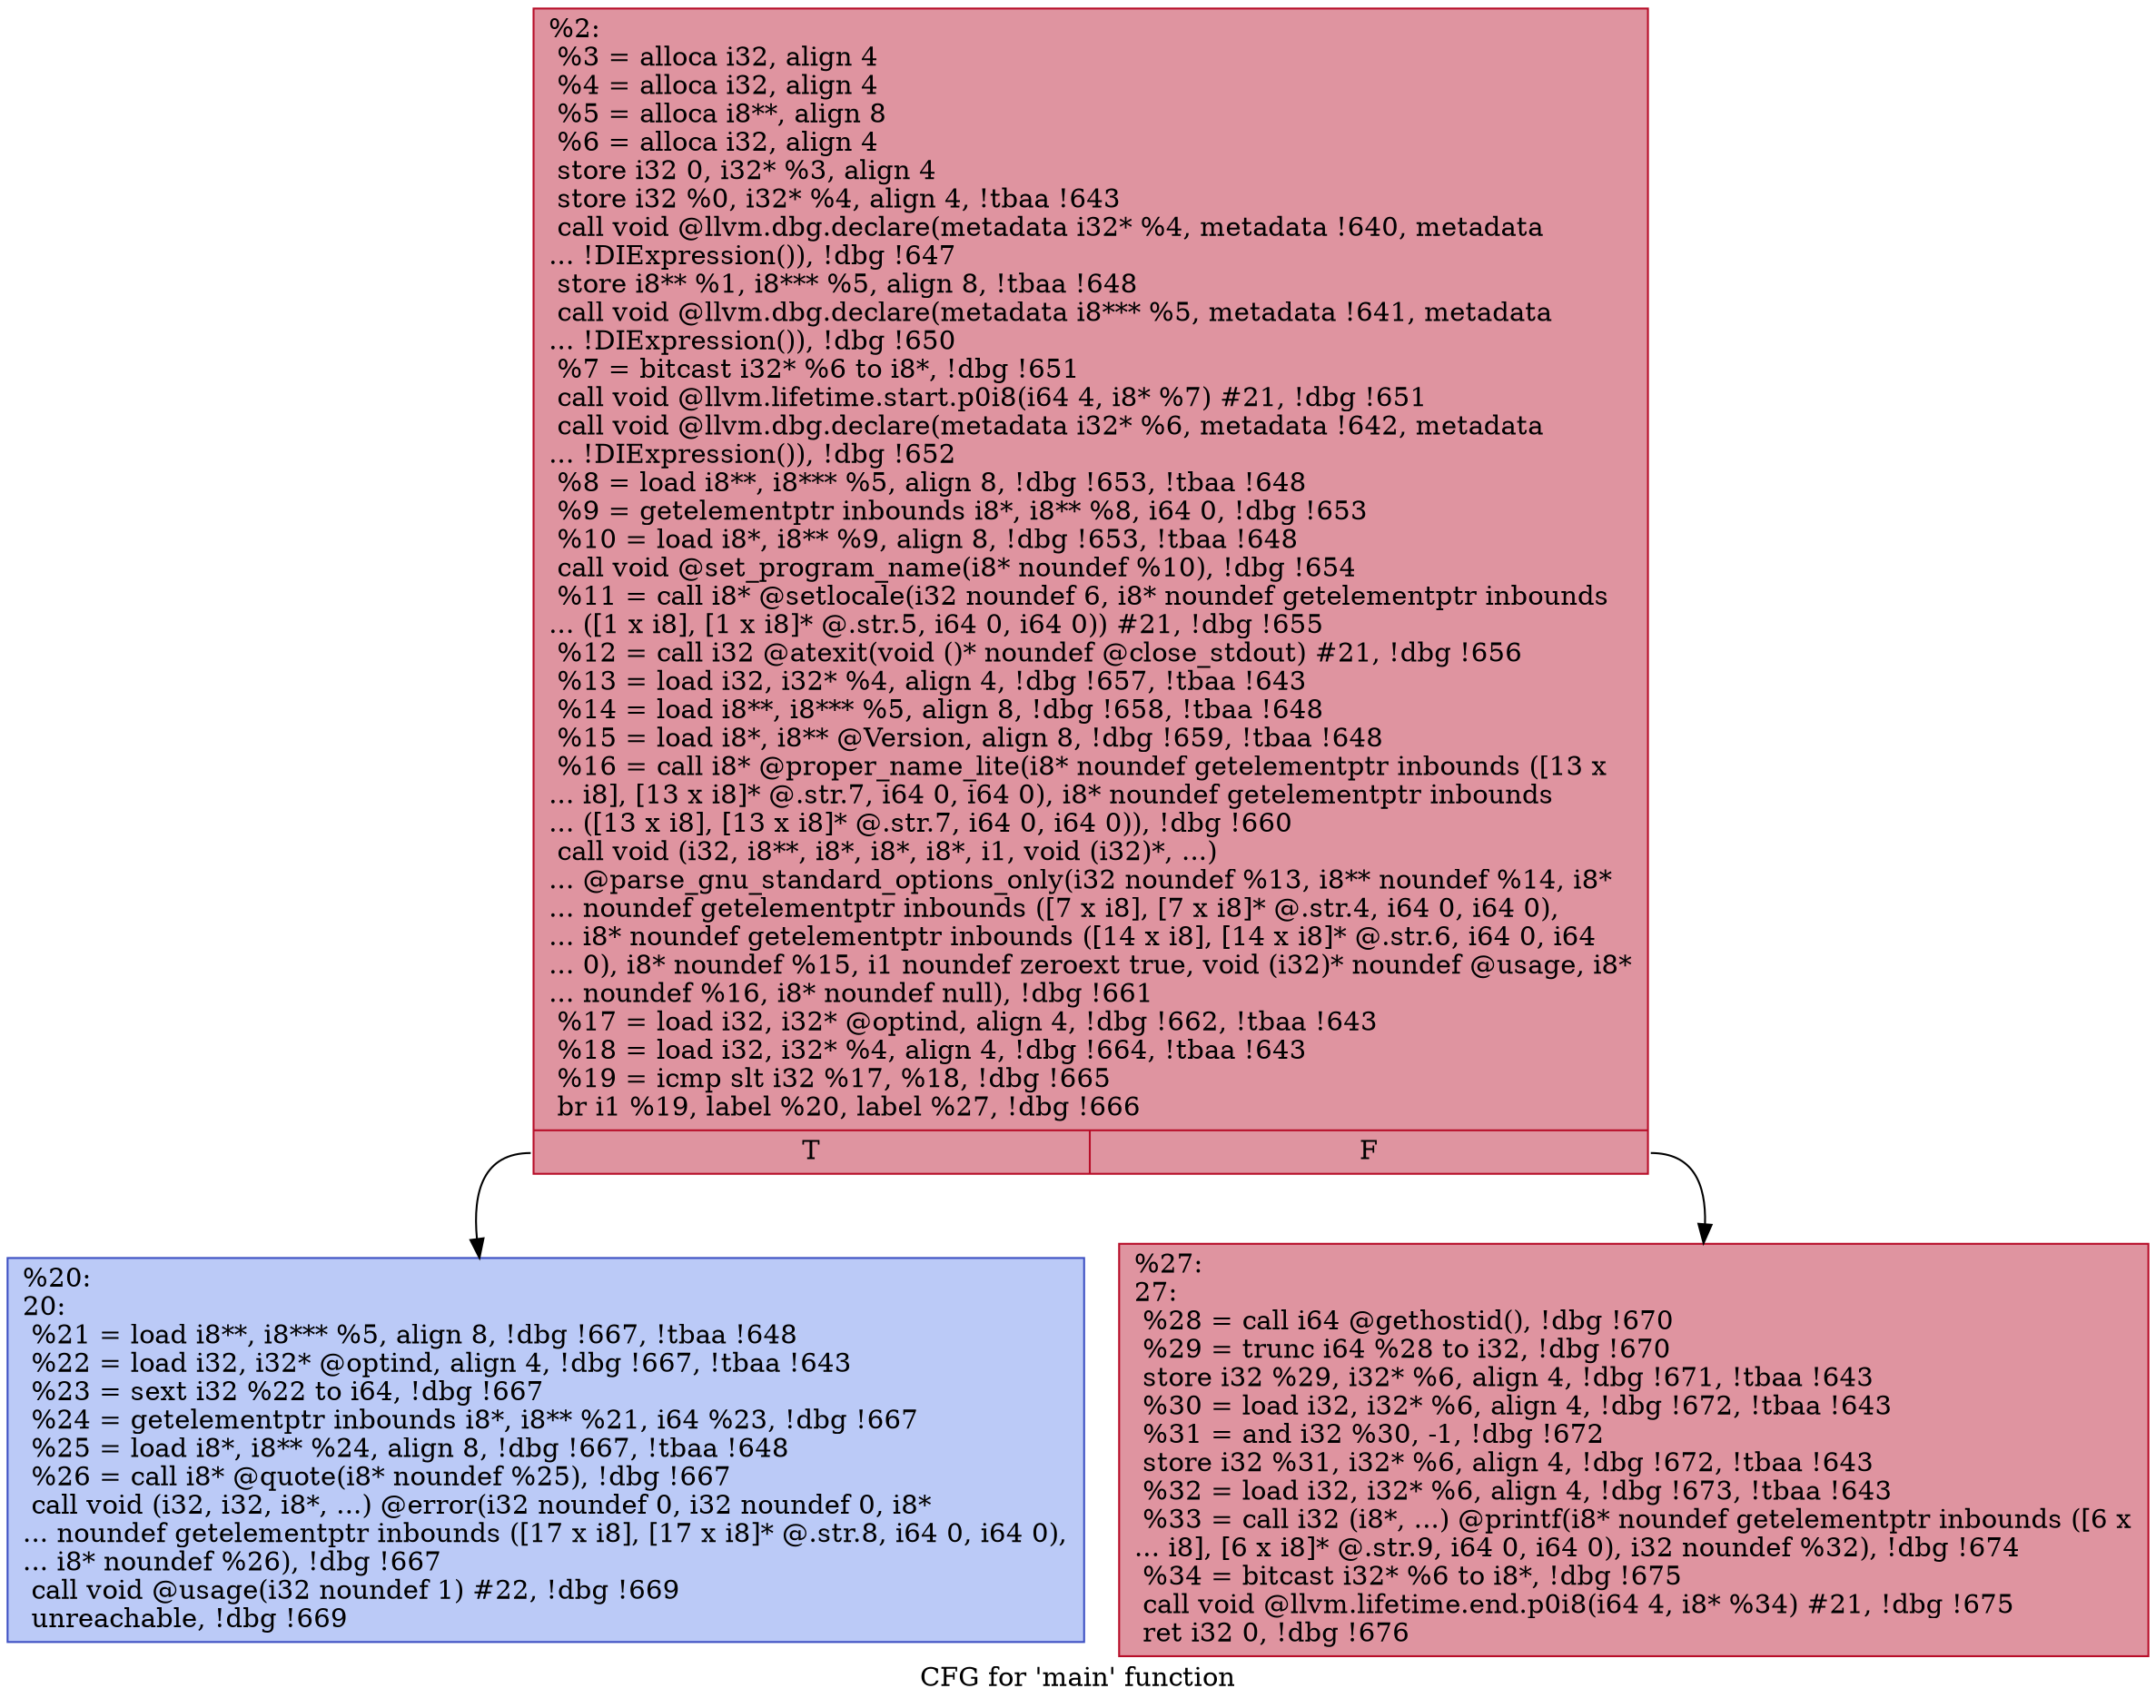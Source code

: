 digraph "CFG for 'main' function" {
	label="CFG for 'main' function";

	Node0x163cd70 [shape=record,color="#b70d28ff", style=filled, fillcolor="#b70d2870",label="{%2:\l  %3 = alloca i32, align 4\l  %4 = alloca i32, align 4\l  %5 = alloca i8**, align 8\l  %6 = alloca i32, align 4\l  store i32 0, i32* %3, align 4\l  store i32 %0, i32* %4, align 4, !tbaa !643\l  call void @llvm.dbg.declare(metadata i32* %4, metadata !640, metadata\l... !DIExpression()), !dbg !647\l  store i8** %1, i8*** %5, align 8, !tbaa !648\l  call void @llvm.dbg.declare(metadata i8*** %5, metadata !641, metadata\l... !DIExpression()), !dbg !650\l  %7 = bitcast i32* %6 to i8*, !dbg !651\l  call void @llvm.lifetime.start.p0i8(i64 4, i8* %7) #21, !dbg !651\l  call void @llvm.dbg.declare(metadata i32* %6, metadata !642, metadata\l... !DIExpression()), !dbg !652\l  %8 = load i8**, i8*** %5, align 8, !dbg !653, !tbaa !648\l  %9 = getelementptr inbounds i8*, i8** %8, i64 0, !dbg !653\l  %10 = load i8*, i8** %9, align 8, !dbg !653, !tbaa !648\l  call void @set_program_name(i8* noundef %10), !dbg !654\l  %11 = call i8* @setlocale(i32 noundef 6, i8* noundef getelementptr inbounds\l... ([1 x i8], [1 x i8]* @.str.5, i64 0, i64 0)) #21, !dbg !655\l  %12 = call i32 @atexit(void ()* noundef @close_stdout) #21, !dbg !656\l  %13 = load i32, i32* %4, align 4, !dbg !657, !tbaa !643\l  %14 = load i8**, i8*** %5, align 8, !dbg !658, !tbaa !648\l  %15 = load i8*, i8** @Version, align 8, !dbg !659, !tbaa !648\l  %16 = call i8* @proper_name_lite(i8* noundef getelementptr inbounds ([13 x\l... i8], [13 x i8]* @.str.7, i64 0, i64 0), i8* noundef getelementptr inbounds\l... ([13 x i8], [13 x i8]* @.str.7, i64 0, i64 0)), !dbg !660\l  call void (i32, i8**, i8*, i8*, i8*, i1, void (i32)*, ...)\l... @parse_gnu_standard_options_only(i32 noundef %13, i8** noundef %14, i8*\l... noundef getelementptr inbounds ([7 x i8], [7 x i8]* @.str.4, i64 0, i64 0),\l... i8* noundef getelementptr inbounds ([14 x i8], [14 x i8]* @.str.6, i64 0, i64\l... 0), i8* noundef %15, i1 noundef zeroext true, void (i32)* noundef @usage, i8*\l... noundef %16, i8* noundef null), !dbg !661\l  %17 = load i32, i32* @optind, align 4, !dbg !662, !tbaa !643\l  %18 = load i32, i32* %4, align 4, !dbg !664, !tbaa !643\l  %19 = icmp slt i32 %17, %18, !dbg !665\l  br i1 %19, label %20, label %27, !dbg !666\l|{<s0>T|<s1>F}}"];
	Node0x163cd70:s0 -> Node0x167d5d0;
	Node0x163cd70:s1 -> Node0x167d620;
	Node0x167d5d0 [shape=record,color="#3d50c3ff", style=filled, fillcolor="#6687ed70",label="{%20:\l20:                                               \l  %21 = load i8**, i8*** %5, align 8, !dbg !667, !tbaa !648\l  %22 = load i32, i32* @optind, align 4, !dbg !667, !tbaa !643\l  %23 = sext i32 %22 to i64, !dbg !667\l  %24 = getelementptr inbounds i8*, i8** %21, i64 %23, !dbg !667\l  %25 = load i8*, i8** %24, align 8, !dbg !667, !tbaa !648\l  %26 = call i8* @quote(i8* noundef %25), !dbg !667\l  call void (i32, i32, i8*, ...) @error(i32 noundef 0, i32 noundef 0, i8*\l... noundef getelementptr inbounds ([17 x i8], [17 x i8]* @.str.8, i64 0, i64 0),\l... i8* noundef %26), !dbg !667\l  call void @usage(i32 noundef 1) #22, !dbg !669\l  unreachable, !dbg !669\l}"];
	Node0x167d620 [shape=record,color="#b70d28ff", style=filled, fillcolor="#b70d2870",label="{%27:\l27:                                               \l  %28 = call i64 @gethostid(), !dbg !670\l  %29 = trunc i64 %28 to i32, !dbg !670\l  store i32 %29, i32* %6, align 4, !dbg !671, !tbaa !643\l  %30 = load i32, i32* %6, align 4, !dbg !672, !tbaa !643\l  %31 = and i32 %30, -1, !dbg !672\l  store i32 %31, i32* %6, align 4, !dbg !672, !tbaa !643\l  %32 = load i32, i32* %6, align 4, !dbg !673, !tbaa !643\l  %33 = call i32 (i8*, ...) @printf(i8* noundef getelementptr inbounds ([6 x\l... i8], [6 x i8]* @.str.9, i64 0, i64 0), i32 noundef %32), !dbg !674\l  %34 = bitcast i32* %6 to i8*, !dbg !675\l  call void @llvm.lifetime.end.p0i8(i64 4, i8* %34) #21, !dbg !675\l  ret i32 0, !dbg !676\l}"];
}
